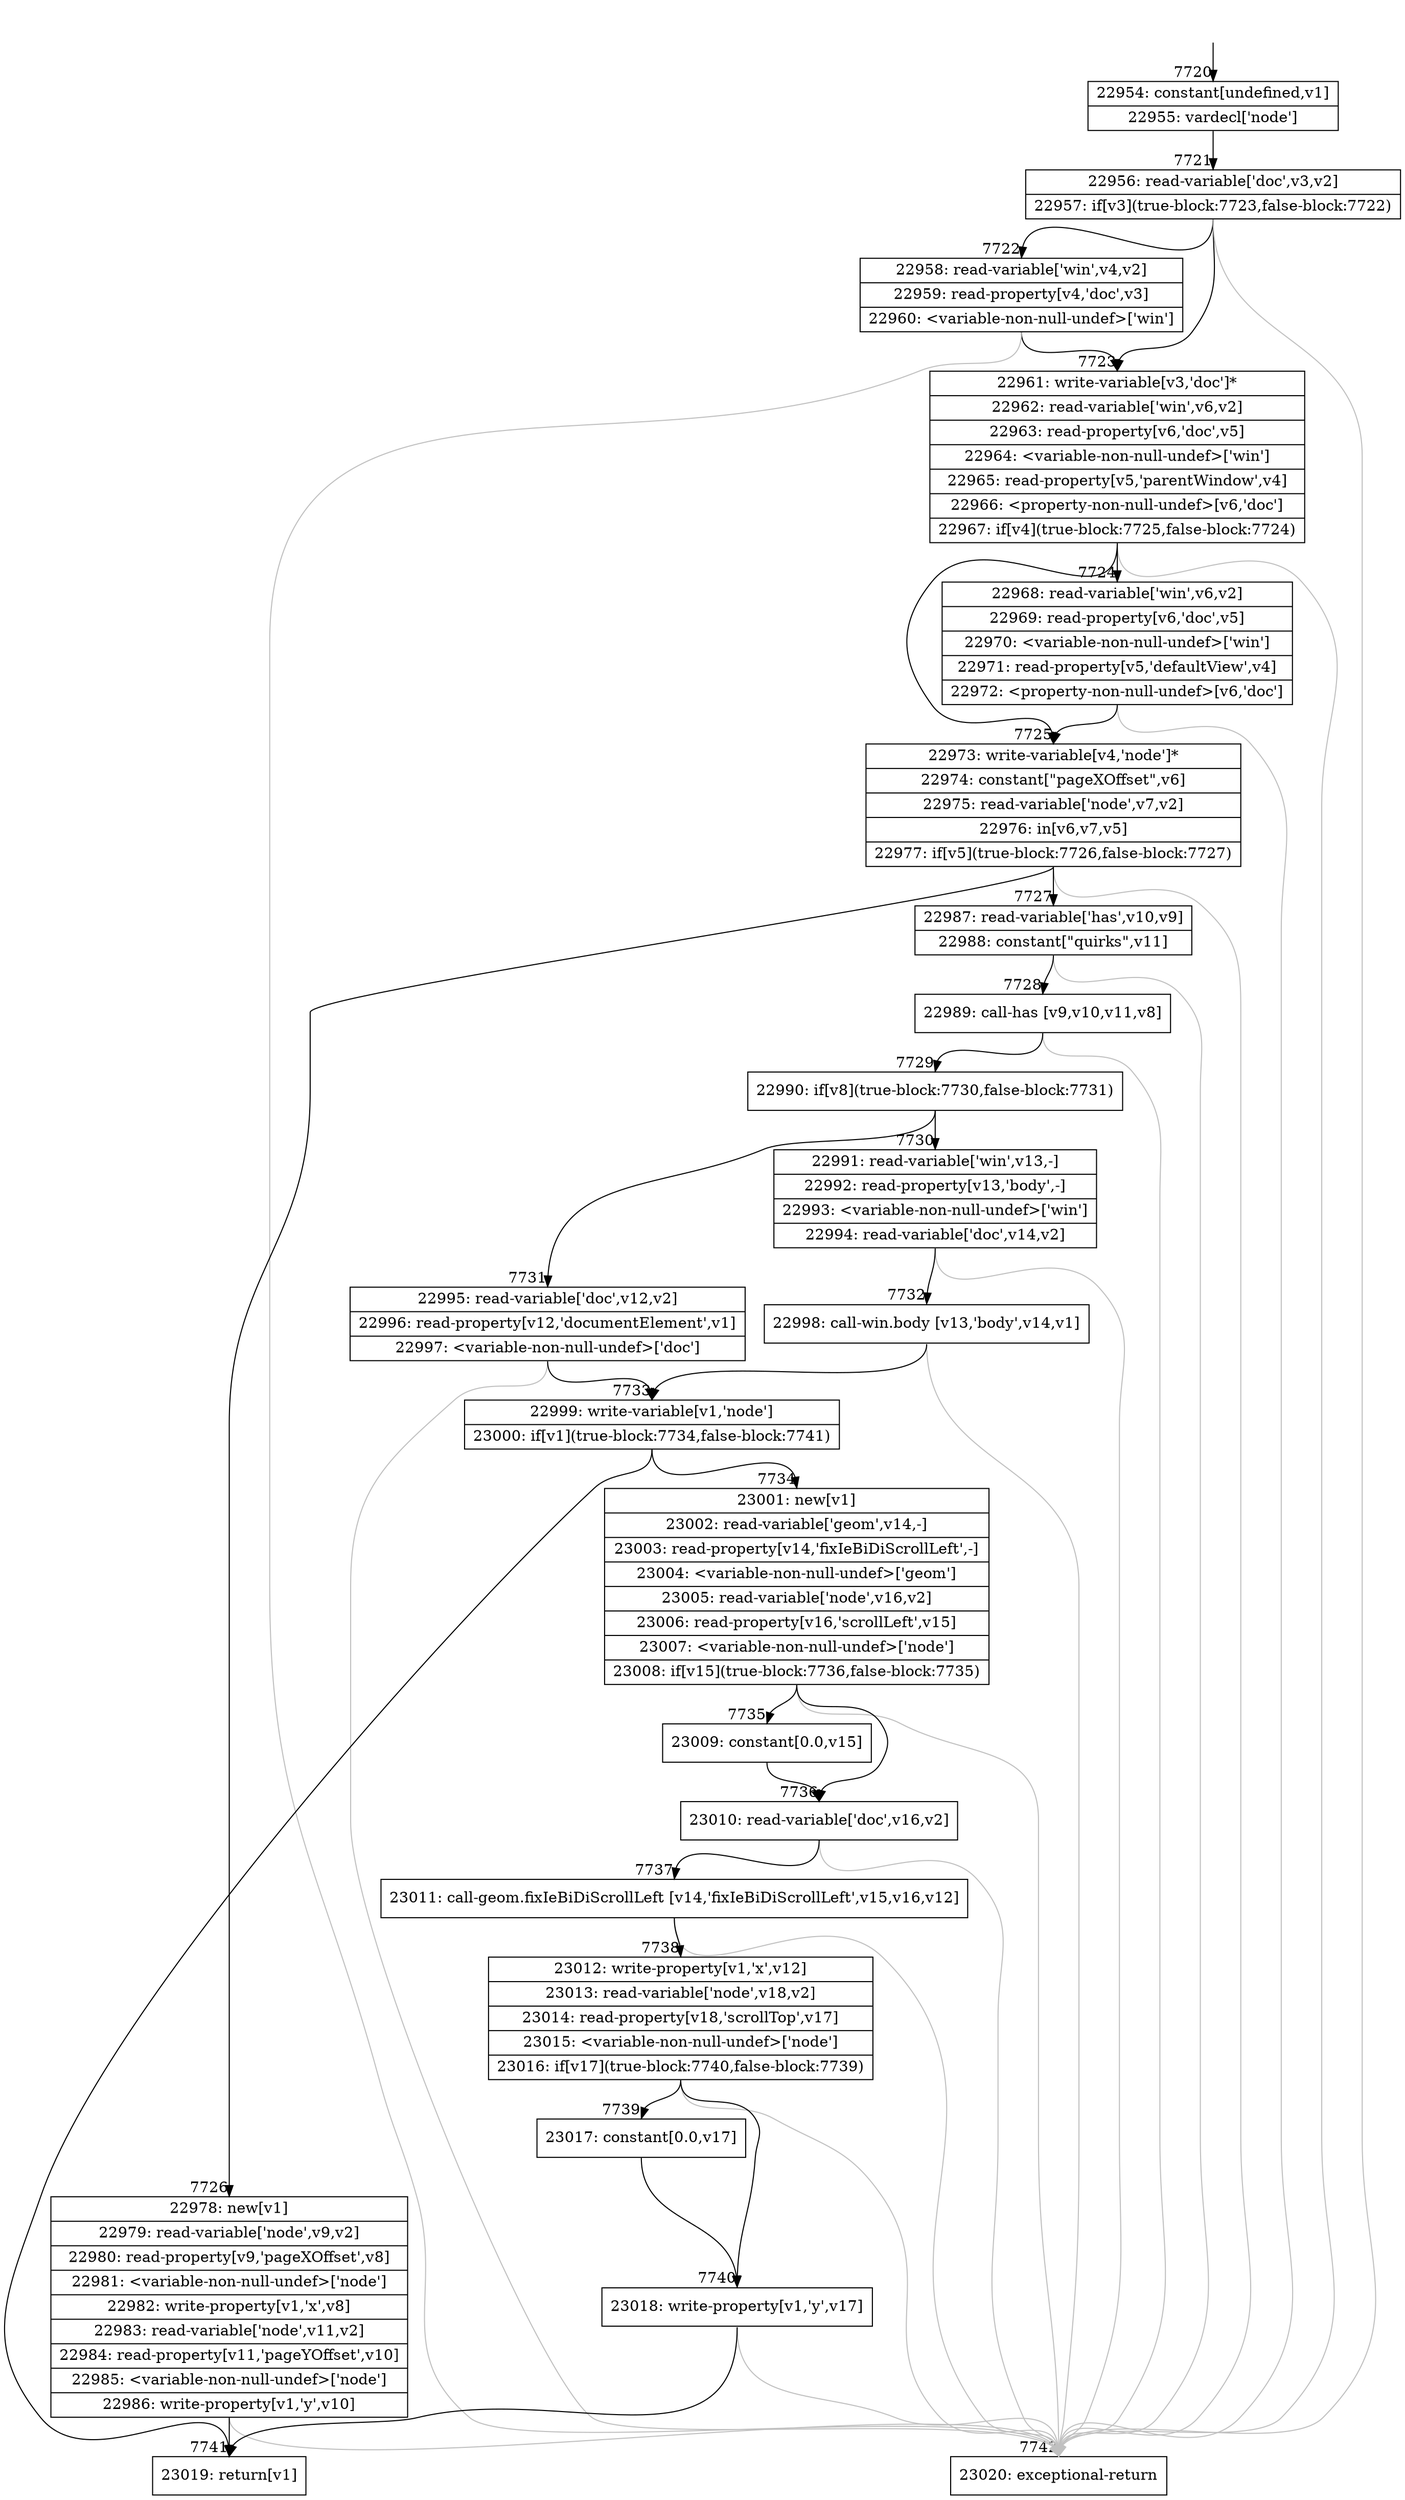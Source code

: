 digraph {
rankdir="TD"
BB_entry526[shape=none,label=""];
BB_entry526 -> BB7720 [tailport=s, headport=n, headlabel="    7720"]
BB7720 [shape=record label="{22954: constant[undefined,v1]|22955: vardecl['node']}" ] 
BB7720 -> BB7721 [tailport=s, headport=n, headlabel="      7721"]
BB7721 [shape=record label="{22956: read-variable['doc',v3,v2]|22957: if[v3](true-block:7723,false-block:7722)}" ] 
BB7721 -> BB7723 [tailport=s, headport=n, headlabel="      7723"]
BB7721 -> BB7722 [tailport=s, headport=n, headlabel="      7722"]
BB7721 -> BB7742 [tailport=s, headport=n, color=gray, headlabel="      7742"]
BB7722 [shape=record label="{22958: read-variable['win',v4,v2]|22959: read-property[v4,'doc',v3]|22960: \<variable-non-null-undef\>['win']}" ] 
BB7722 -> BB7723 [tailport=s, headport=n]
BB7722 -> BB7742 [tailport=s, headport=n, color=gray]
BB7723 [shape=record label="{22961: write-variable[v3,'doc']*|22962: read-variable['win',v6,v2]|22963: read-property[v6,'doc',v5]|22964: \<variable-non-null-undef\>['win']|22965: read-property[v5,'parentWindow',v4]|22966: \<property-non-null-undef\>[v6,'doc']|22967: if[v4](true-block:7725,false-block:7724)}" ] 
BB7723 -> BB7725 [tailport=s, headport=n, headlabel="      7725"]
BB7723 -> BB7724 [tailport=s, headport=n, headlabel="      7724"]
BB7723 -> BB7742 [tailport=s, headport=n, color=gray]
BB7724 [shape=record label="{22968: read-variable['win',v6,v2]|22969: read-property[v6,'doc',v5]|22970: \<variable-non-null-undef\>['win']|22971: read-property[v5,'defaultView',v4]|22972: \<property-non-null-undef\>[v6,'doc']}" ] 
BB7724 -> BB7725 [tailport=s, headport=n]
BB7724 -> BB7742 [tailport=s, headport=n, color=gray]
BB7725 [shape=record label="{22973: write-variable[v4,'node']*|22974: constant[\"pageXOffset\",v6]|22975: read-variable['node',v7,v2]|22976: in[v6,v7,v5]|22977: if[v5](true-block:7726,false-block:7727)}" ] 
BB7725 -> BB7726 [tailport=s, headport=n, headlabel="      7726"]
BB7725 -> BB7727 [tailport=s, headport=n, headlabel="      7727"]
BB7725 -> BB7742 [tailport=s, headport=n, color=gray]
BB7726 [shape=record label="{22978: new[v1]|22979: read-variable['node',v9,v2]|22980: read-property[v9,'pageXOffset',v8]|22981: \<variable-non-null-undef\>['node']|22982: write-property[v1,'x',v8]|22983: read-variable['node',v11,v2]|22984: read-property[v11,'pageYOffset',v10]|22985: \<variable-non-null-undef\>['node']|22986: write-property[v1,'y',v10]}" ] 
BB7726 -> BB7741 [tailport=s, headport=n, headlabel="      7741"]
BB7726 -> BB7742 [tailport=s, headport=n, color=gray]
BB7727 [shape=record label="{22987: read-variable['has',v10,v9]|22988: constant[\"quirks\",v11]}" ] 
BB7727 -> BB7728 [tailport=s, headport=n, headlabel="      7728"]
BB7727 -> BB7742 [tailport=s, headport=n, color=gray]
BB7728 [shape=record label="{22989: call-has [v9,v10,v11,v8]}" ] 
BB7728 -> BB7729 [tailport=s, headport=n, headlabel="      7729"]
BB7728 -> BB7742 [tailport=s, headport=n, color=gray]
BB7729 [shape=record label="{22990: if[v8](true-block:7730,false-block:7731)}" ] 
BB7729 -> BB7730 [tailport=s, headport=n, headlabel="      7730"]
BB7729 -> BB7731 [tailport=s, headport=n, headlabel="      7731"]
BB7730 [shape=record label="{22991: read-variable['win',v13,-]|22992: read-property[v13,'body',-]|22993: \<variable-non-null-undef\>['win']|22994: read-variable['doc',v14,v2]}" ] 
BB7730 -> BB7732 [tailport=s, headport=n, headlabel="      7732"]
BB7730 -> BB7742 [tailport=s, headport=n, color=gray]
BB7731 [shape=record label="{22995: read-variable['doc',v12,v2]|22996: read-property[v12,'documentElement',v1]|22997: \<variable-non-null-undef\>['doc']}" ] 
BB7731 -> BB7733 [tailport=s, headport=n, headlabel="      7733"]
BB7731 -> BB7742 [tailport=s, headport=n, color=gray]
BB7732 [shape=record label="{22998: call-win.body [v13,'body',v14,v1]}" ] 
BB7732 -> BB7733 [tailport=s, headport=n]
BB7732 -> BB7742 [tailport=s, headport=n, color=gray]
BB7733 [shape=record label="{22999: write-variable[v1,'node']|23000: if[v1](true-block:7734,false-block:7741)}" ] 
BB7733 -> BB7741 [tailport=s, headport=n]
BB7733 -> BB7734 [tailport=s, headport=n, headlabel="      7734"]
BB7734 [shape=record label="{23001: new[v1]|23002: read-variable['geom',v14,-]|23003: read-property[v14,'fixIeBiDiScrollLeft',-]|23004: \<variable-non-null-undef\>['geom']|23005: read-variable['node',v16,v2]|23006: read-property[v16,'scrollLeft',v15]|23007: \<variable-non-null-undef\>['node']|23008: if[v15](true-block:7736,false-block:7735)}" ] 
BB7734 -> BB7736 [tailport=s, headport=n, headlabel="      7736"]
BB7734 -> BB7735 [tailport=s, headport=n, headlabel="      7735"]
BB7734 -> BB7742 [tailport=s, headport=n, color=gray]
BB7735 [shape=record label="{23009: constant[0.0,v15]}" ] 
BB7735 -> BB7736 [tailport=s, headport=n]
BB7736 [shape=record label="{23010: read-variable['doc',v16,v2]}" ] 
BB7736 -> BB7737 [tailport=s, headport=n, headlabel="      7737"]
BB7736 -> BB7742 [tailport=s, headport=n, color=gray]
BB7737 [shape=record label="{23011: call-geom.fixIeBiDiScrollLeft [v14,'fixIeBiDiScrollLeft',v15,v16,v12]}" ] 
BB7737 -> BB7738 [tailport=s, headport=n, headlabel="      7738"]
BB7737 -> BB7742 [tailport=s, headport=n, color=gray]
BB7738 [shape=record label="{23012: write-property[v1,'x',v12]|23013: read-variable['node',v18,v2]|23014: read-property[v18,'scrollTop',v17]|23015: \<variable-non-null-undef\>['node']|23016: if[v17](true-block:7740,false-block:7739)}" ] 
BB7738 -> BB7740 [tailport=s, headport=n, headlabel="      7740"]
BB7738 -> BB7739 [tailport=s, headport=n, headlabel="      7739"]
BB7738 -> BB7742 [tailport=s, headport=n, color=gray]
BB7739 [shape=record label="{23017: constant[0.0,v17]}" ] 
BB7739 -> BB7740 [tailport=s, headport=n]
BB7740 [shape=record label="{23018: write-property[v1,'y',v17]}" ] 
BB7740 -> BB7741 [tailport=s, headport=n]
BB7740 -> BB7742 [tailport=s, headport=n, color=gray]
BB7741 [shape=record label="{23019: return[v1]}" ] 
BB7742 [shape=record label="{23020: exceptional-return}" ] 
//#$~ 10805
}
